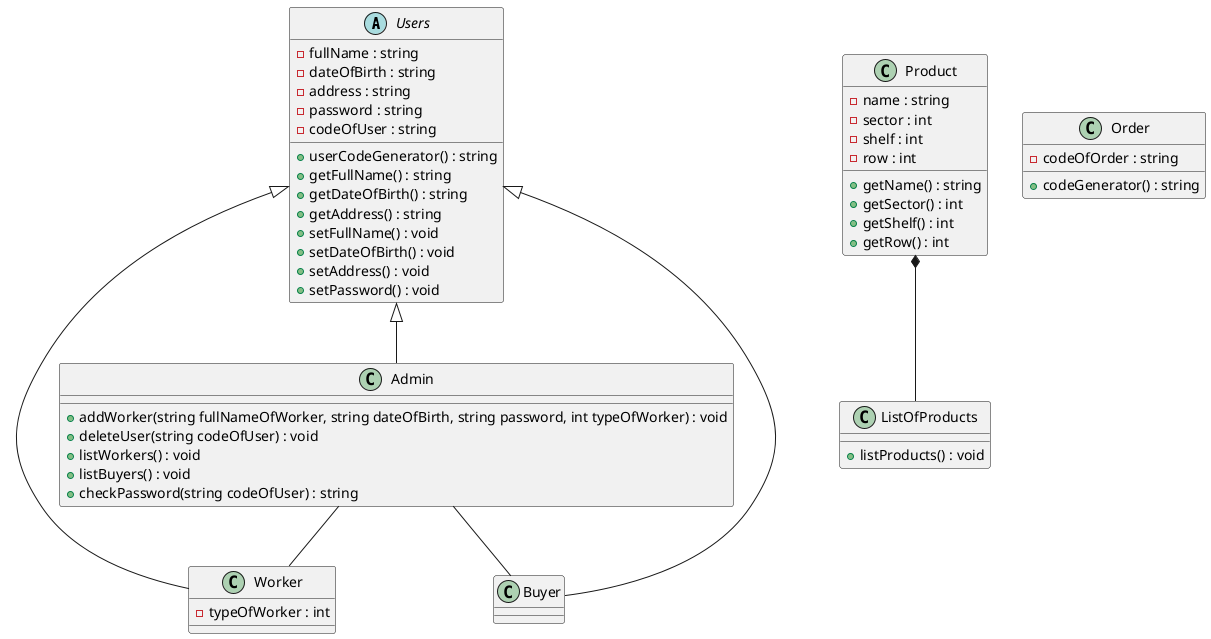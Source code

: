 @startuml classmeghatarozas

'Classok a programon belül

abstract class Users {
    -fullName : string
    -dateOfBirth : string
    -address : string
    -password : string
    -codeOfUser : string
    '4 karakterből álló generátor
    +userCodeGenerator() : string
    +getFullName() : string
    +getDateOfBirth() : string
    +getAddress() : string
    +setFullName() : void
    +setDateOfBirth() : void
    +setAddress() : void
    +setPassword() : void
}

class Admin {
    +addWorker(string fullNameOfWorker, string dateOfBirth, string password, int typeOfWorker) : void
    +deleteUser(string codeOfUser) : void
    +listWorkers() : void
    +listBuyers() : void
    +checkPassword(string codeOfUser) : string
}

class Worker {
    -typeOfWorker : int
}

class Buyer {
    
}

class Product {
    -name : string
    -sector : int
    -shelf : int
    -row : int
    +getName() : string
    +getSector() : int
    +getShelf() : int
    +getRow() : int 
}

class Order {
    'legenerált random kód
    -codeOfOrder : string
    '8 karakterből álló random kód
    +codeGenerator() : string

}

class ListOfProducts {
    +listProducts() : void
}

' class ListOfWorkers {
'     #listOfWorkers[] : Worker
'     +listWorkers() : void
' }

' Kapcsolodasok a classok kozott

Users <|-- Admin
Users <|-- Worker
Users <|-- Buyer

Admin -- Worker
Admin -- Buyer

Product *-- ListOfProducts

@enduml
